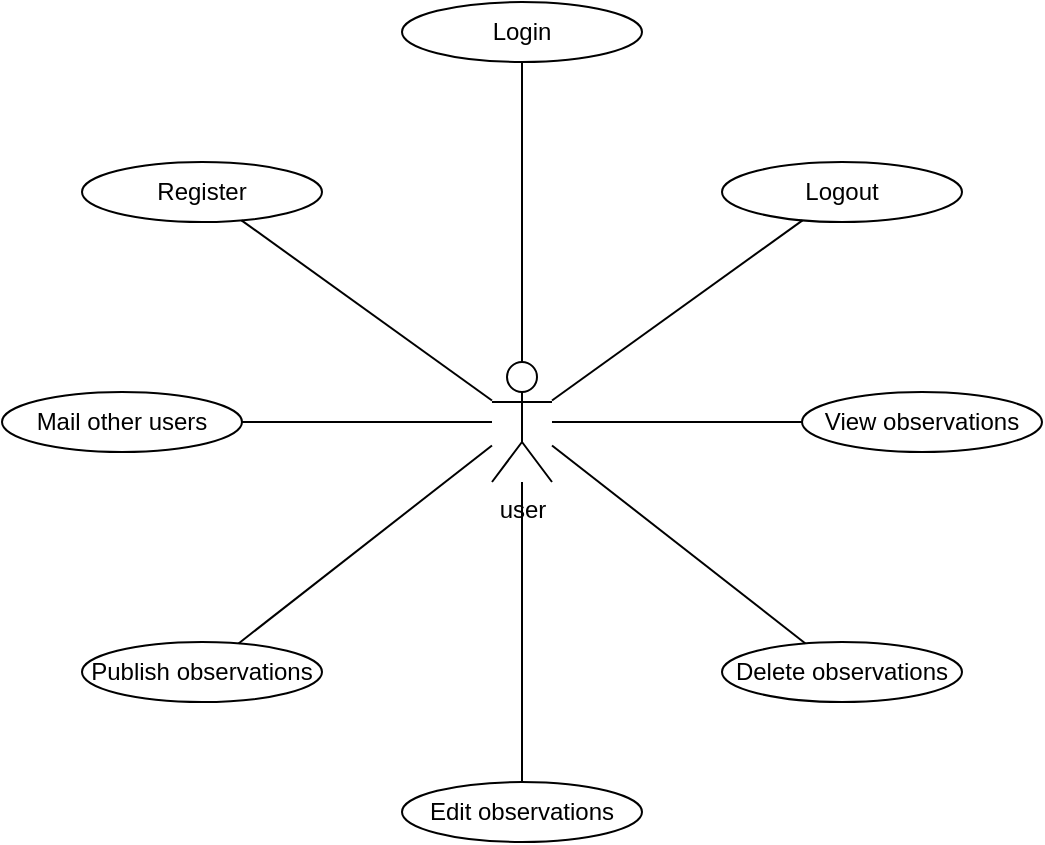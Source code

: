 <mxfile version="13.10.0" type="embed">
    <diagram id="s-ajXF7NKiM7dByYb4Pu" name="Page-1">
        <mxGraphModel dx="1322" dy="817" grid="1" gridSize="10" guides="1" tooltips="1" connect="1" arrows="1" fold="1" page="1" pageScale="1" pageWidth="827" pageHeight="1169" math="0" shadow="0">
            <root>
                <mxCell id="0"/>
                <mxCell id="1" parent="0"/>
                <mxCell id="2" value="user" style="shape=umlActor;verticalLabelPosition=bottom;verticalAlign=top;html=1;outlineConnect=0;" vertex="1" parent="1">
                    <mxGeometry x="405" y="390" width="30" height="60" as="geometry"/>
                </mxCell>
                <mxCell id="5" value="Register" style="ellipse;whiteSpace=wrap;html=1;" vertex="1" parent="1">
                    <mxGeometry x="200" y="290" width="120" height="30" as="geometry"/>
                </mxCell>
                <mxCell id="6" value="Login" style="ellipse;whiteSpace=wrap;html=1;" vertex="1" parent="1">
                    <mxGeometry x="360" y="210" width="120" height="30" as="geometry"/>
                </mxCell>
                <mxCell id="7" value="Logout" style="ellipse;whiteSpace=wrap;html=1;" vertex="1" parent="1">
                    <mxGeometry x="520" y="290" width="120" height="30" as="geometry"/>
                </mxCell>
                <mxCell id="8" value="Publish observations" style="ellipse;whiteSpace=wrap;html=1;" vertex="1" parent="1">
                    <mxGeometry x="200" y="530" width="120" height="30" as="geometry"/>
                </mxCell>
                <mxCell id="9" value="View observations" style="ellipse;whiteSpace=wrap;html=1;" vertex="1" parent="1">
                    <mxGeometry x="560" y="405" width="120" height="30" as="geometry"/>
                </mxCell>
                <mxCell id="10" value="Edit observations" style="ellipse;whiteSpace=wrap;html=1;" vertex="1" parent="1">
                    <mxGeometry x="360" y="600" width="120" height="30" as="geometry"/>
                </mxCell>
                <mxCell id="11" value="Delete observations" style="ellipse;whiteSpace=wrap;html=1;" vertex="1" parent="1">
                    <mxGeometry x="520" y="530" width="120" height="30" as="geometry"/>
                </mxCell>
                <mxCell id="12" value="Mail other users" style="ellipse;whiteSpace=wrap;html=1;" vertex="1" parent="1">
                    <mxGeometry x="160" y="405" width="120" height="30" as="geometry"/>
                </mxCell>
                <mxCell id="13" value="" style="endArrow=none;html=1;entryX=0.5;entryY=0;entryDx=0;entryDy=0;" edge="1" parent="1" source="2" target="10">
                    <mxGeometry width="50" height="50" relative="1" as="geometry">
                        <mxPoint x="390" y="440" as="sourcePoint"/>
                        <mxPoint x="440" y="390" as="targetPoint"/>
                    </mxGeometry>
                </mxCell>
                <mxCell id="14" value="" style="endArrow=none;html=1;" edge="1" parent="1" source="2" target="8">
                    <mxGeometry width="50" height="50" relative="1" as="geometry">
                        <mxPoint x="430" y="460" as="sourcePoint"/>
                        <mxPoint x="430" y="610" as="targetPoint"/>
                    </mxGeometry>
                </mxCell>
                <mxCell id="15" value="" style="endArrow=none;html=1;" edge="1" parent="1" source="2" target="11">
                    <mxGeometry width="50" height="50" relative="1" as="geometry">
                        <mxPoint x="440" y="470" as="sourcePoint"/>
                        <mxPoint x="440" y="620" as="targetPoint"/>
                    </mxGeometry>
                </mxCell>
                <mxCell id="16" value="" style="endArrow=none;html=1;" edge="1" parent="1" source="2" target="9">
                    <mxGeometry width="50" height="50" relative="1" as="geometry">
                        <mxPoint x="450" y="480" as="sourcePoint"/>
                        <mxPoint x="450" y="630" as="targetPoint"/>
                    </mxGeometry>
                </mxCell>
                <mxCell id="17" value="" style="endArrow=none;html=1;" edge="1" parent="1" source="2" target="12">
                    <mxGeometry width="50" height="50" relative="1" as="geometry">
                        <mxPoint x="460" y="490" as="sourcePoint"/>
                        <mxPoint x="460" y="640" as="targetPoint"/>
                    </mxGeometry>
                </mxCell>
                <mxCell id="18" value="" style="endArrow=none;html=1;" edge="1" parent="1" source="7" target="2">
                    <mxGeometry width="50" height="50" relative="1" as="geometry">
                        <mxPoint x="470" y="500" as="sourcePoint"/>
                        <mxPoint x="470" y="650" as="targetPoint"/>
                    </mxGeometry>
                </mxCell>
                <mxCell id="19" value="" style="endArrow=none;html=1;" edge="1" parent="1" source="6" target="2">
                    <mxGeometry width="50" height="50" relative="1" as="geometry">
                        <mxPoint x="480" y="510" as="sourcePoint"/>
                        <mxPoint x="480" y="660" as="targetPoint"/>
                    </mxGeometry>
                </mxCell>
                <mxCell id="20" value="" style="endArrow=none;html=1;" edge="1" parent="1" source="5" target="2">
                    <mxGeometry width="50" height="50" relative="1" as="geometry">
                        <mxPoint x="490" y="520" as="sourcePoint"/>
                        <mxPoint x="490" y="670" as="targetPoint"/>
                    </mxGeometry>
                </mxCell>
            </root>
        </mxGraphModel>
    </diagram>
</mxfile>
